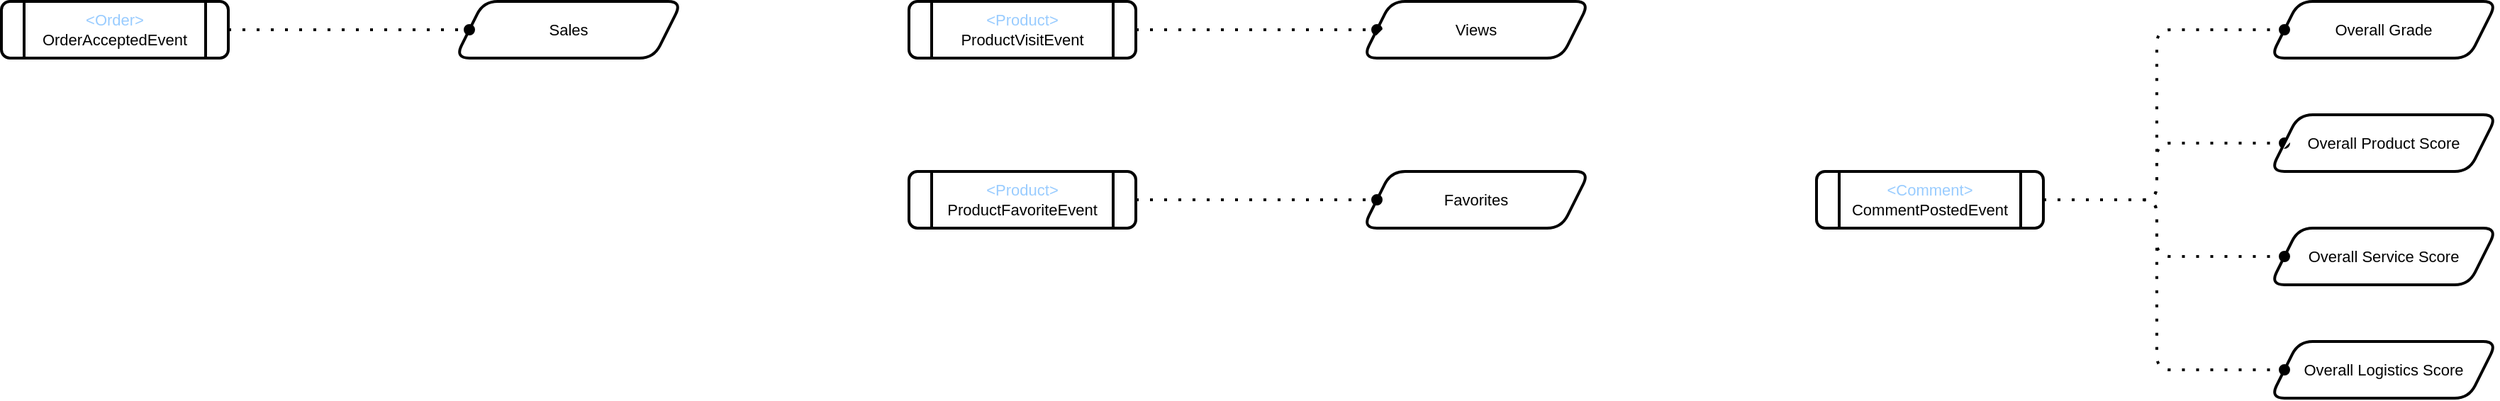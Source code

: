 <mxfile>
    <diagram id="hsWyLWoQM5RUPQEKzR56" name="Page-1">
        <mxGraphModel dx="1000" dy="862" grid="1" gridSize="10" guides="1" tooltips="1" connect="1" arrows="1" fold="1" page="0" pageScale="1" pageWidth="827" pageHeight="1169" math="0" shadow="0">
            <root>
                <mxCell id="0"/>
                <mxCell id="1" parent="0"/>
                <mxCell id="5" style="edgeStyle=none;html=1;entryX=0;entryY=0.5;entryDx=0;entryDy=0;dashed=1;endArrow=oval;endFill=1;strokeWidth=2;dashPattern=1 4;" edge="1" parent="1" source="2" target="4">
                    <mxGeometry relative="1" as="geometry"/>
                </mxCell>
                <mxCell id="2" value="&lt;font color=&quot;#99ccff&quot;&gt;&amp;lt;Order&amp;gt;&lt;/font&gt;&lt;br&gt;OrderAcceptedEvent" style="shape=process;whiteSpace=wrap;html=1;backgroundOutline=1;fontSize=11;rounded=1;strokeWidth=2;" vertex="1" parent="1">
                    <mxGeometry x="200" y="280" width="160" height="40" as="geometry"/>
                </mxCell>
                <mxCell id="4" value="Sales" style="shape=parallelogram;perimeter=parallelogramPerimeter;whiteSpace=wrap;html=1;fixedSize=1;rounded=1;shadow=0;glass=0;labelBackgroundColor=none;fillStyle=dashed;strokeWidth=2;fontSize=11;" vertex="1" parent="1">
                    <mxGeometry x="520" y="280" width="160" height="40" as="geometry"/>
                </mxCell>
                <mxCell id="8" style="edgeStyle=none;html=1;dashed=1;endArrow=oval;endFill=1;strokeWidth=2;dashPattern=1 4;" edge="1" parent="1" source="6" target="7">
                    <mxGeometry relative="1" as="geometry"/>
                </mxCell>
                <mxCell id="6" value="&lt;font color=&quot;#99ccff&quot;&gt;&amp;lt;Product&amp;gt;&lt;/font&gt;&lt;br&gt;ProductVisitEvent" style="shape=process;whiteSpace=wrap;html=1;backgroundOutline=1;fontSize=11;rounded=1;strokeWidth=2;" vertex="1" parent="1">
                    <mxGeometry x="840" y="280" width="160" height="40" as="geometry"/>
                </mxCell>
                <mxCell id="7" value="Views" style="shape=parallelogram;perimeter=parallelogramPerimeter;whiteSpace=wrap;html=1;fixedSize=1;rounded=1;shadow=0;glass=0;labelBackgroundColor=none;fillStyle=dashed;strokeWidth=2;fontSize=11;" vertex="1" parent="1">
                    <mxGeometry x="1160" y="280" width="160" height="40" as="geometry"/>
                </mxCell>
                <mxCell id="11" style="edgeStyle=none;html=1;dashed=1;fontColor=#99CCFF;endArrow=oval;endFill=1;strokeWidth=2;dashPattern=1 4;" edge="1" parent="1" source="9" target="10">
                    <mxGeometry relative="1" as="geometry"/>
                </mxCell>
                <mxCell id="9" value="&lt;font color=&quot;#99ccff&quot;&gt;&amp;lt;Product&amp;gt;&lt;/font&gt;&lt;br&gt;ProductFavoriteEvent" style="shape=process;whiteSpace=wrap;html=1;backgroundOutline=1;fontSize=11;rounded=1;strokeWidth=2;" vertex="1" parent="1">
                    <mxGeometry x="840" y="400" width="160" height="40" as="geometry"/>
                </mxCell>
                <mxCell id="10" value="Favorites" style="shape=parallelogram;perimeter=parallelogramPerimeter;whiteSpace=wrap;html=1;fixedSize=1;rounded=1;shadow=0;glass=0;labelBackgroundColor=none;fillStyle=dashed;strokeWidth=2;fontSize=11;" vertex="1" parent="1">
                    <mxGeometry x="1160" y="400" width="160" height="40" as="geometry"/>
                </mxCell>
                <mxCell id="17" style="edgeStyle=orthogonalEdgeStyle;html=1;dashed=1;dashPattern=1 4;strokeWidth=2;fontColor=#99CCFF;endArrow=oval;endFill=1;" edge="1" parent="1" source="12" target="13">
                    <mxGeometry relative="1" as="geometry">
                        <Array as="points">
                            <mxPoint x="1720" y="420"/>
                            <mxPoint x="1720" y="300"/>
                        </Array>
                    </mxGeometry>
                </mxCell>
                <mxCell id="18" style="edgeStyle=orthogonalEdgeStyle;html=1;dashed=1;dashPattern=1 4;strokeWidth=2;fontColor=#99CCFF;endArrow=oval;endFill=1;" edge="1" parent="1" source="12" target="14">
                    <mxGeometry relative="1" as="geometry"/>
                </mxCell>
                <mxCell id="19" style="edgeStyle=orthogonalEdgeStyle;html=1;dashed=1;dashPattern=1 4;strokeWidth=2;fontColor=#99CCFF;endArrow=oval;endFill=1;" edge="1" parent="1" source="12" target="15">
                    <mxGeometry relative="1" as="geometry"/>
                </mxCell>
                <mxCell id="20" style="edgeStyle=orthogonalEdgeStyle;html=1;dashed=1;dashPattern=1 4;strokeWidth=2;fontColor=#99CCFF;endArrow=oval;endFill=1;" edge="1" parent="1" source="12" target="16">
                    <mxGeometry relative="1" as="geometry">
                        <Array as="points">
                            <mxPoint x="1720" y="420"/>
                            <mxPoint x="1720" y="540"/>
                        </Array>
                    </mxGeometry>
                </mxCell>
                <mxCell id="12" value="&lt;font color=&quot;#99ccff&quot;&gt;&amp;lt;Comment&amp;gt;&lt;/font&gt;&lt;br&gt;CommentPostedEvent" style="shape=process;whiteSpace=wrap;html=1;backgroundOutline=1;fontSize=11;rounded=1;strokeWidth=2;" vertex="1" parent="1">
                    <mxGeometry x="1480" y="400" width="160" height="40" as="geometry"/>
                </mxCell>
                <mxCell id="13" value="Overall Grade" style="shape=parallelogram;perimeter=parallelogramPerimeter;whiteSpace=wrap;html=1;fixedSize=1;rounded=1;shadow=0;glass=0;labelBackgroundColor=none;fillStyle=dashed;strokeWidth=2;fontSize=11;" vertex="1" parent="1">
                    <mxGeometry x="1800" y="280" width="160" height="40" as="geometry"/>
                </mxCell>
                <mxCell id="14" value="Overall Product Score" style="shape=parallelogram;perimeter=parallelogramPerimeter;whiteSpace=wrap;html=1;fixedSize=1;rounded=1;shadow=0;glass=0;labelBackgroundColor=none;fillStyle=dashed;strokeWidth=2;fontSize=11;" vertex="1" parent="1">
                    <mxGeometry x="1800" y="360" width="160" height="40" as="geometry"/>
                </mxCell>
                <mxCell id="15" value="Overall Service Score" style="shape=parallelogram;perimeter=parallelogramPerimeter;whiteSpace=wrap;html=1;fixedSize=1;rounded=1;shadow=0;glass=0;labelBackgroundColor=none;fillStyle=dashed;strokeWidth=2;fontSize=11;" vertex="1" parent="1">
                    <mxGeometry x="1800" y="440" width="160" height="40" as="geometry"/>
                </mxCell>
                <mxCell id="16" value="Overall Logistics Score" style="shape=parallelogram;perimeter=parallelogramPerimeter;whiteSpace=wrap;html=1;fixedSize=1;rounded=1;shadow=0;glass=0;labelBackgroundColor=none;fillStyle=dashed;strokeWidth=2;fontSize=11;" vertex="1" parent="1">
                    <mxGeometry x="1800" y="520" width="160" height="40" as="geometry"/>
                </mxCell>
            </root>
        </mxGraphModel>
    </diagram>
</mxfile>
